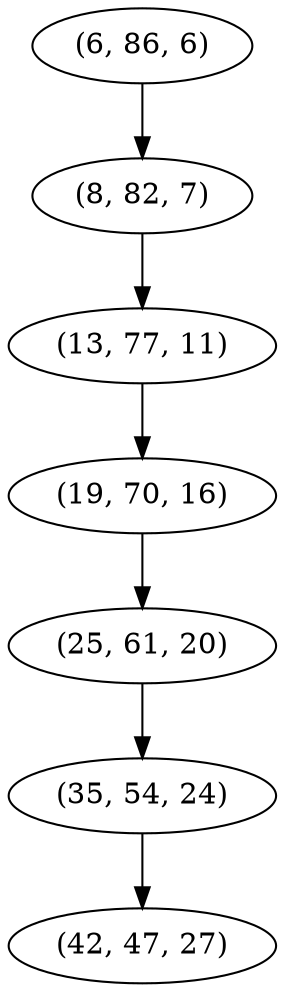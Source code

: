 digraph tree {
    "(6, 86, 6)";
    "(8, 82, 7)";
    "(13, 77, 11)";
    "(19, 70, 16)";
    "(25, 61, 20)";
    "(35, 54, 24)";
    "(42, 47, 27)";
    "(6, 86, 6)" -> "(8, 82, 7)";
    "(8, 82, 7)" -> "(13, 77, 11)";
    "(13, 77, 11)" -> "(19, 70, 16)";
    "(19, 70, 16)" -> "(25, 61, 20)";
    "(25, 61, 20)" -> "(35, 54, 24)";
    "(35, 54, 24)" -> "(42, 47, 27)";
}
